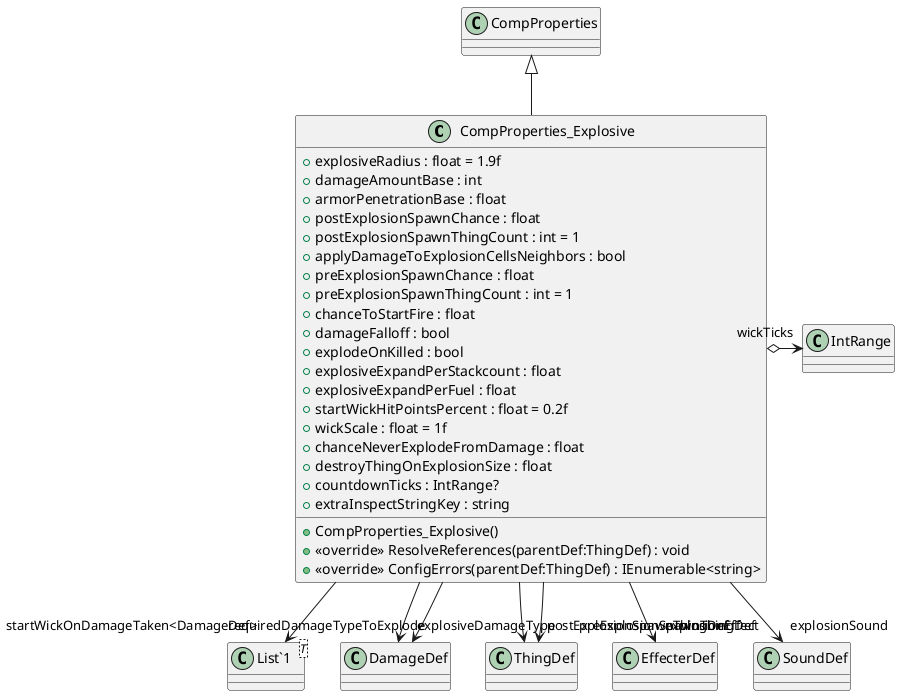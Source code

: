 @startuml
class CompProperties_Explosive {
    + explosiveRadius : float = 1.9f
    + damageAmountBase : int
    + armorPenetrationBase : float
    + postExplosionSpawnChance : float
    + postExplosionSpawnThingCount : int = 1
    + applyDamageToExplosionCellsNeighbors : bool
    + preExplosionSpawnChance : float
    + preExplosionSpawnThingCount : int = 1
    + chanceToStartFire : float
    + damageFalloff : bool
    + explodeOnKilled : bool
    + explosiveExpandPerStackcount : float
    + explosiveExpandPerFuel : float
    + startWickHitPointsPercent : float = 0.2f
    + wickScale : float = 1f
    + chanceNeverExplodeFromDamage : float
    + destroyThingOnExplosionSize : float
    + countdownTicks : IntRange?
    + extraInspectStringKey : string
    + CompProperties_Explosive()
    + <<override>> ResolveReferences(parentDef:ThingDef) : void
    + <<override>> ConfigErrors(parentDef:ThingDef) : IEnumerable<string>
}
class "List`1"<T> {
}
CompProperties <|-- CompProperties_Explosive
CompProperties_Explosive --> "explosiveDamageType" DamageDef
CompProperties_Explosive --> "postExplosionSpawnThingDef" ThingDef
CompProperties_Explosive --> "preExplosionSpawnThingDef" ThingDef
CompProperties_Explosive --> "explosionEffect" EffecterDef
CompProperties_Explosive --> "explosionSound" SoundDef
CompProperties_Explosive --> "startWickOnDamageTaken<DamageDef>" "List`1"
CompProperties_Explosive o-> "wickTicks" IntRange
CompProperties_Explosive --> "requiredDamageTypeToExplode" DamageDef
@enduml
